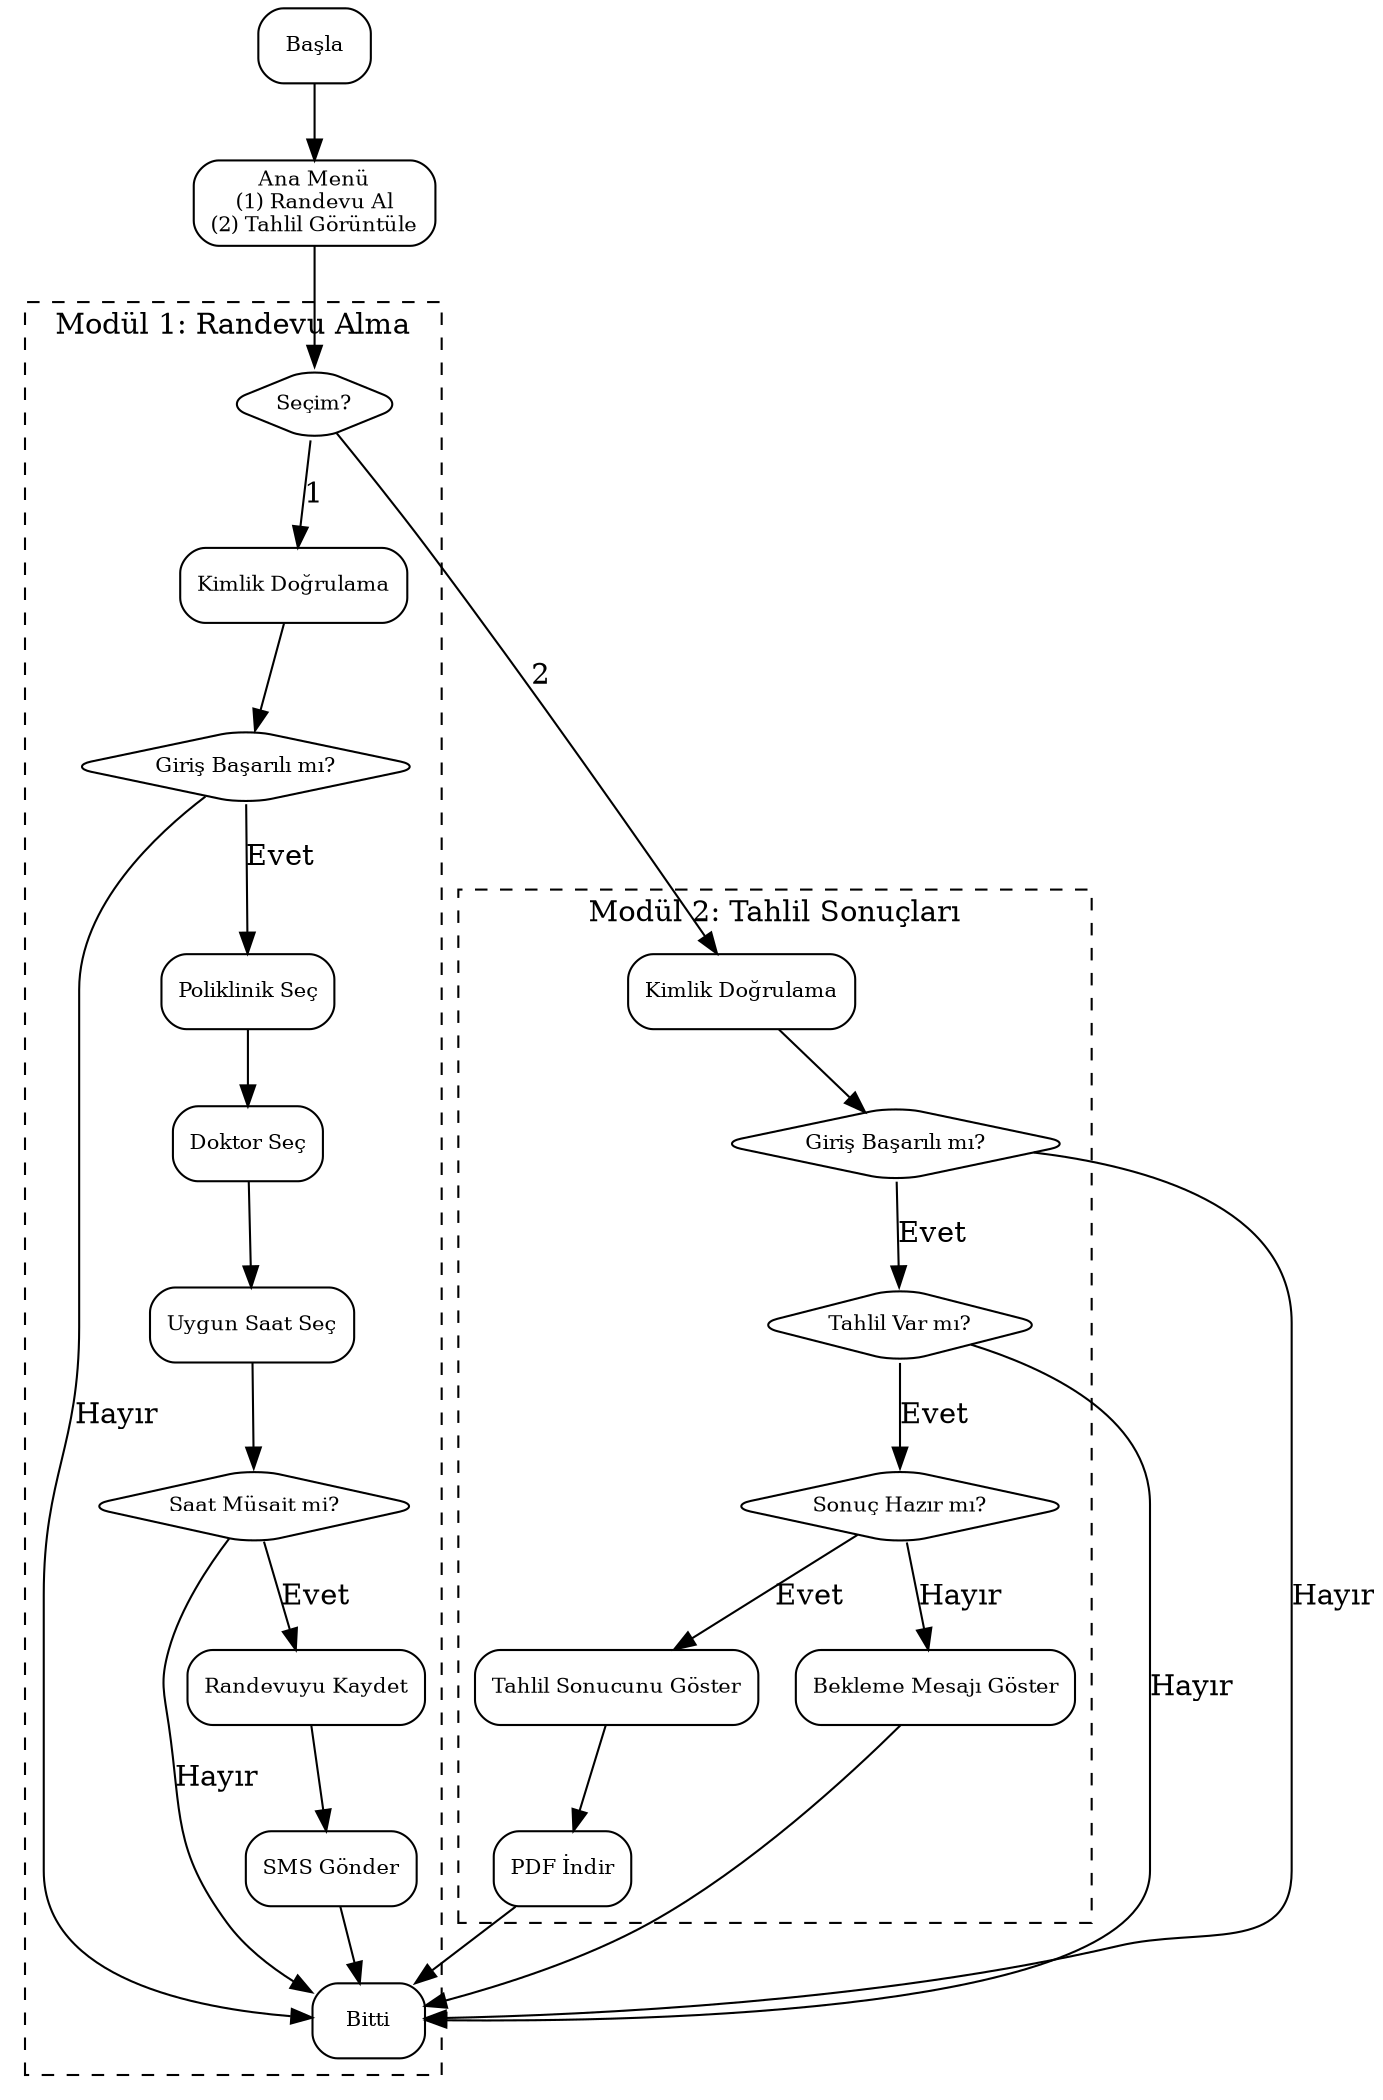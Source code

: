 digraph HospitalSystem {
    rankdir=TB;
    node [shape=box, style=rounded, fontsize=10];

    // Ana Menü
    Start [label="Başla"];
    Menu [label="Ana Menü\n(1) Randevu Al\n(2) Tahlil Görüntüle"];
    Decision [label="Seçim?", shape=diamond];
    End [label="Bitti"];

    Start -> Menu -> Decision;

    // ======= RANDEVU MODÜLÜ =======
    subgraph cluster_randevu {
        label="Modül 1: Randevu Alma";
        style=dashed;
        
        Auth1 [label="Kimlik Doğrulama"];
        AuthCheck1 [label="Giriş Başarılı mı?", shape=diamond];
        Poliklinik [label="Poliklinik Seç"];
        Doktor [label="Doktor Seç"];
        Saat [label="Uygun Saat Seç"];
        SaatKontrol [label="Saat Müsait mi?", shape=diamond];
        RandevuKaydet [label="Randevuyu Kaydet"];
        SmsGonder [label="SMS Gönder"];

        // Akış
        Decision -> Auth1 [label="1"];
        Auth1 -> AuthCheck1;
        AuthCheck1 -> Poliklinik [label="Evet"];
        AuthCheck1 -> End [label="Hayır"];
        Poliklinik -> Doktor -> Saat -> SaatKontrol;
        SaatKontrol -> RandevuKaydet [label="Evet"];
        SaatKontrol -> End [label="Hayır"];
        RandevuKaydet -> SmsGonder -> End;
    }

    // ======= TAHLİL MODÜLÜ =======
    subgraph cluster_tahlil {
        label="Modül 2: Tahlil Sonuçları";
        style=dashed;

        Auth2 [label="Kimlik Doğrulama"];
        AuthCheck2 [label="Giriş Başarılı mı?", shape=diamond];
        TahlilVar [label="Tahlil Var mı?", shape=diamond];
        SonucHazir [label="Sonuç Hazır mı?", shape=diamond];
        Goruntule [label="Tahlil Sonucunu Göster"];
        PdfIndir [label="PDF İndir"];
        Bekleme [label="Bekleme Mesajı Göster"];

        // Akış
        Decision -> Auth2 [label="2"];
        Auth2 -> AuthCheck2;
        AuthCheck2 -> TahlilVar [label="Evet"];
        AuthCheck2 -> End [label="Hayır"];
        TahlilVar -> SonucHazir [label="Evet"];
        TahlilVar -> End [label="Hayır"];
        SonucHazir -> Goruntule [label="Evet"];
        SonucHazir -> Bekleme [label="Hayır"];
        Goruntule -> PdfIndir -> End;
        Bekleme -> End;
    }
}

